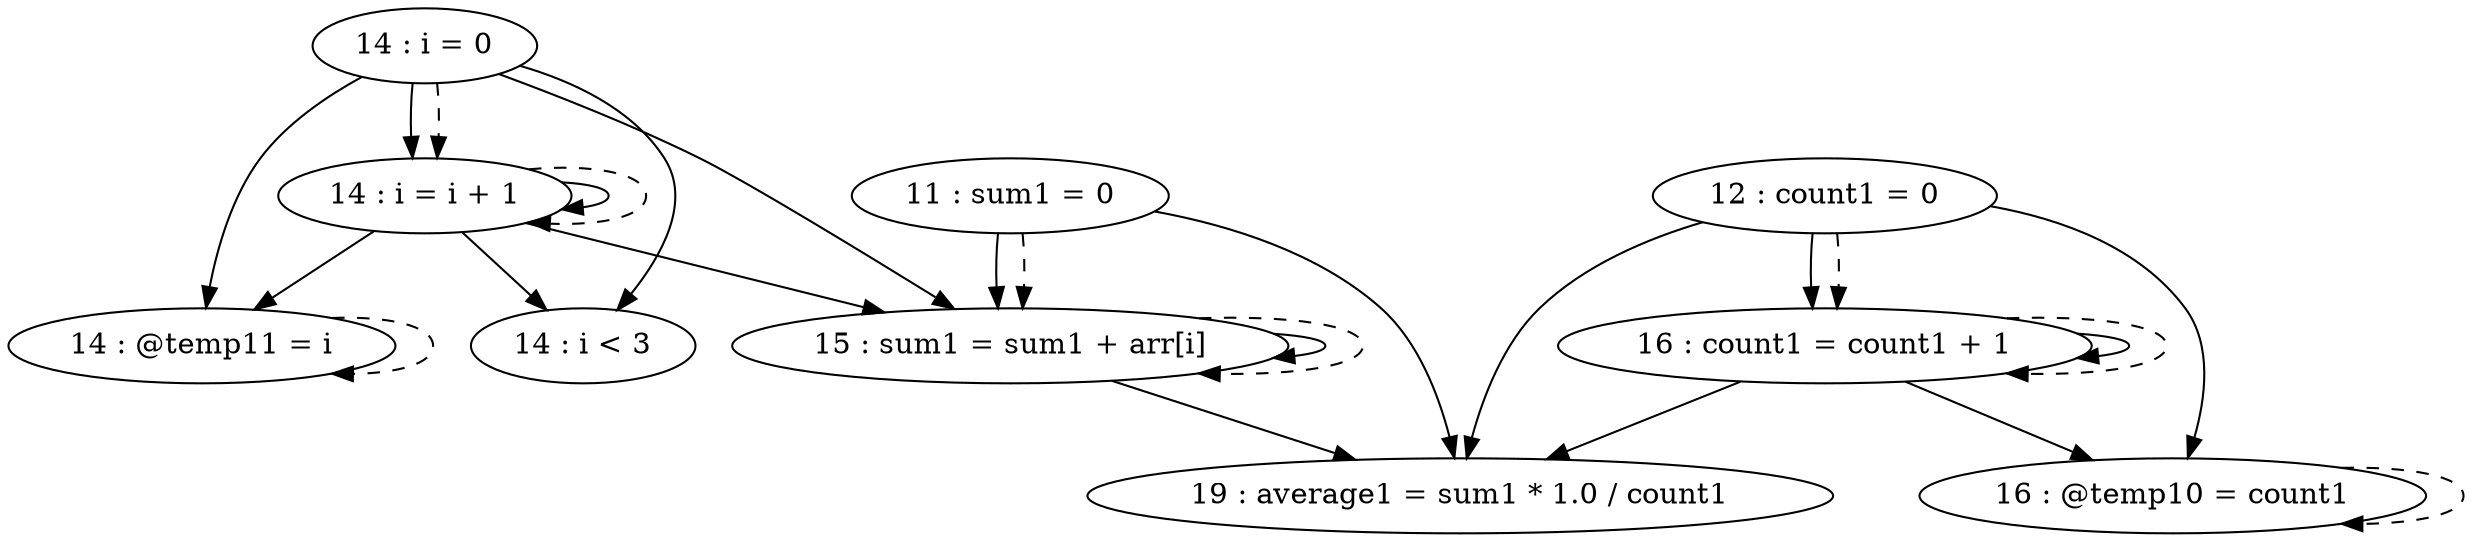 digraph G {
"11 : sum1 = 0"
"11 : sum1 = 0" -> "19 : average1 = sum1 * 1.0 / count1"
"11 : sum1 = 0" -> "15 : sum1 = sum1 + arr[i]"
"11 : sum1 = 0" -> "15 : sum1 = sum1 + arr[i]" [style=dashed]
"12 : count1 = 0"
"12 : count1 = 0" -> "19 : average1 = sum1 * 1.0 / count1"
"12 : count1 = 0" -> "16 : count1 = count1 + 1"
"12 : count1 = 0" -> "16 : @temp10 = count1"
"12 : count1 = 0" -> "16 : count1 = count1 + 1" [style=dashed]
"14 : i = 0"
"14 : i = 0" -> "14 : i < 3"
"14 : i = 0" -> "14 : @temp11 = i"
"14 : i = 0" -> "14 : i = i + 1"
"14 : i = 0" -> "15 : sum1 = sum1 + arr[i]"
"14 : i = 0" -> "14 : i = i + 1" [style=dashed]
"14 : i < 3"
"15 : sum1 = sum1 + arr[i]"
"15 : sum1 = sum1 + arr[i]" -> "19 : average1 = sum1 * 1.0 / count1"
"15 : sum1 = sum1 + arr[i]" -> "15 : sum1 = sum1 + arr[i]"
"15 : sum1 = sum1 + arr[i]" -> "15 : sum1 = sum1 + arr[i]" [style=dashed]
"16 : @temp10 = count1"
"16 : @temp10 = count1" -> "16 : @temp10 = count1" [style=dashed]
"16 : count1 = count1 + 1"
"16 : count1 = count1 + 1" -> "19 : average1 = sum1 * 1.0 / count1"
"16 : count1 = count1 + 1" -> "16 : count1 = count1 + 1"
"16 : count1 = count1 + 1" -> "16 : @temp10 = count1"
"16 : count1 = count1 + 1" -> "16 : count1 = count1 + 1" [style=dashed]
"14 : @temp11 = i"
"14 : @temp11 = i" -> "14 : @temp11 = i" [style=dashed]
"14 : i = i + 1"
"14 : i = i + 1" -> "14 : i < 3"
"14 : i = i + 1" -> "14 : @temp11 = i"
"14 : i = i + 1" -> "14 : i = i + 1"
"14 : i = i + 1" -> "15 : sum1 = sum1 + arr[i]"
"14 : i = i + 1" -> "14 : i = i + 1" [style=dashed]
"19 : average1 = sum1 * 1.0 / count1"
}